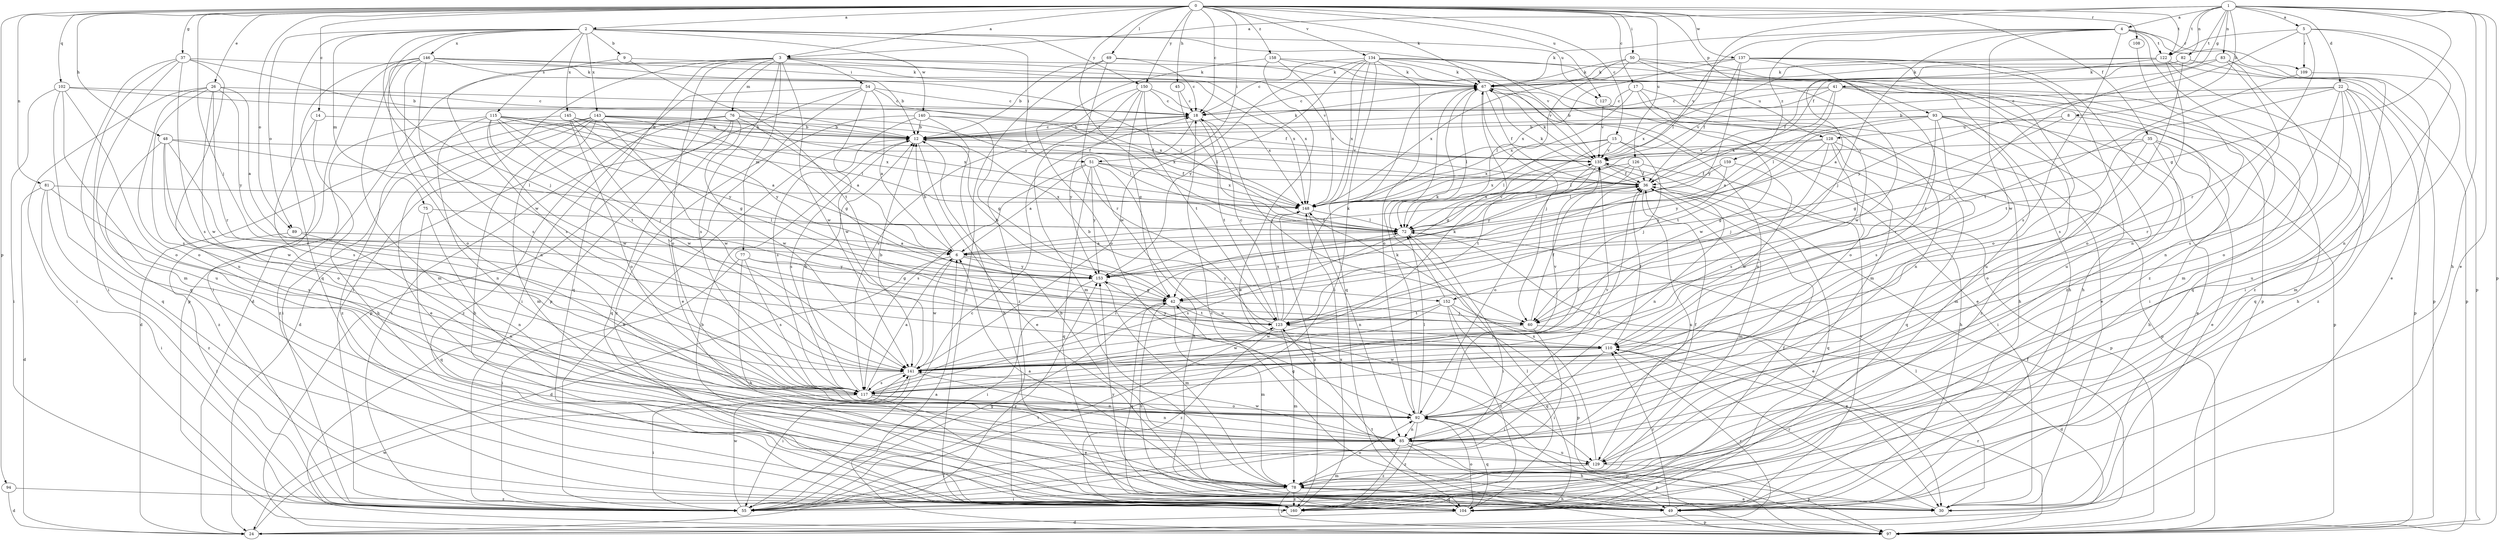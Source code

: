 strict digraph  {
0;
1;
2;
3;
4;
5;
6;
8;
9;
12;
14;
15;
17;
18;
22;
24;
26;
30;
35;
36;
37;
41;
42;
45;
48;
49;
50;
51;
54;
55;
60;
67;
69;
72;
75;
76;
77;
78;
81;
82;
83;
85;
89;
92;
93;
94;
97;
102;
104;
108;
109;
110;
115;
117;
122;
123;
126;
127;
128;
129;
134;
135;
137;
140;
141;
143;
145;
146;
148;
150;
152;
153;
158;
159;
160;
0 -> 2  [label=a];
0 -> 3  [label=a];
0 -> 14  [label=c];
0 -> 15  [label=c];
0 -> 17  [label=c];
0 -> 18  [label=c];
0 -> 26  [label=e];
0 -> 35  [label=f];
0 -> 37  [label=g];
0 -> 45  [label=h];
0 -> 48  [label=h];
0 -> 50  [label=i];
0 -> 51  [label=i];
0 -> 60  [label=j];
0 -> 67  [label=k];
0 -> 69  [label=l];
0 -> 72  [label=l];
0 -> 81  [label=n];
0 -> 89  [label=o];
0 -> 93  [label=p];
0 -> 94  [label=p];
0 -> 102  [label=q];
0 -> 108  [label=r];
0 -> 122  [label=t];
0 -> 126  [label=u];
0 -> 127  [label=u];
0 -> 134  [label=v];
0 -> 137  [label=w];
0 -> 150  [label=y];
0 -> 158  [label=z];
1 -> 3  [label=a];
1 -> 4  [label=a];
1 -> 5  [label=a];
1 -> 8  [label=b];
1 -> 22  [label=d];
1 -> 30  [label=e];
1 -> 36  [label=f];
1 -> 41  [label=g];
1 -> 42  [label=g];
1 -> 49  [label=h];
1 -> 72  [label=l];
1 -> 82  [label=n];
1 -> 83  [label=n];
1 -> 97  [label=p];
1 -> 122  [label=t];
2 -> 9  [label=b];
2 -> 51  [label=i];
2 -> 60  [label=j];
2 -> 75  [label=m];
2 -> 89  [label=o];
2 -> 104  [label=q];
2 -> 115  [label=s];
2 -> 127  [label=u];
2 -> 135  [label=v];
2 -> 140  [label=w];
2 -> 141  [label=w];
2 -> 143  [label=x];
2 -> 145  [label=x];
2 -> 146  [label=x];
2 -> 150  [label=y];
3 -> 24  [label=d];
3 -> 54  [label=i];
3 -> 55  [label=i];
3 -> 76  [label=m];
3 -> 77  [label=m];
3 -> 92  [label=o];
3 -> 97  [label=p];
3 -> 104  [label=q];
3 -> 117  [label=s];
3 -> 128  [label=u];
3 -> 135  [label=v];
3 -> 141  [label=w];
3 -> 148  [label=x];
4 -> 30  [label=e];
4 -> 60  [label=j];
4 -> 67  [label=k];
4 -> 109  [label=r];
4 -> 117  [label=s];
4 -> 122  [label=t];
4 -> 135  [label=v];
4 -> 141  [label=w];
4 -> 159  [label=z];
4 -> 160  [label=z];
5 -> 85  [label=n];
5 -> 97  [label=p];
5 -> 109  [label=r];
5 -> 110  [label=r];
5 -> 122  [label=t];
5 -> 152  [label=y];
6 -> 12  [label=b];
6 -> 24  [label=d];
6 -> 36  [label=f];
6 -> 141  [label=w];
6 -> 152  [label=y];
6 -> 153  [label=y];
8 -> 42  [label=g];
8 -> 110  [label=r];
8 -> 128  [label=u];
9 -> 67  [label=k];
9 -> 117  [label=s];
9 -> 123  [label=t];
12 -> 18  [label=c];
12 -> 30  [label=e];
12 -> 67  [label=k];
12 -> 117  [label=s];
12 -> 135  [label=v];
14 -> 12  [label=b];
14 -> 49  [label=h];
14 -> 117  [label=s];
15 -> 42  [label=g];
15 -> 49  [label=h];
15 -> 60  [label=j];
15 -> 72  [label=l];
15 -> 135  [label=v];
15 -> 148  [label=x];
17 -> 18  [label=c];
17 -> 85  [label=n];
17 -> 92  [label=o];
17 -> 141  [label=w];
17 -> 148  [label=x];
18 -> 12  [label=b];
18 -> 60  [label=j];
18 -> 123  [label=t];
18 -> 153  [label=y];
22 -> 12  [label=b];
22 -> 18  [label=c];
22 -> 78  [label=m];
22 -> 92  [label=o];
22 -> 97  [label=p];
22 -> 117  [label=s];
22 -> 123  [label=t];
22 -> 129  [label=u];
22 -> 160  [label=z];
24 -> 36  [label=f];
24 -> 110  [label=r];
24 -> 141  [label=w];
24 -> 153  [label=y];
26 -> 6  [label=a];
26 -> 18  [label=c];
26 -> 55  [label=i];
26 -> 92  [label=o];
26 -> 110  [label=r];
26 -> 117  [label=s];
26 -> 141  [label=w];
26 -> 153  [label=y];
30 -> 72  [label=l];
30 -> 110  [label=r];
35 -> 30  [label=e];
35 -> 42  [label=g];
35 -> 49  [label=h];
35 -> 55  [label=i];
35 -> 92  [label=o];
35 -> 135  [label=v];
36 -> 67  [label=k];
36 -> 78  [label=m];
36 -> 104  [label=q];
36 -> 129  [label=u];
36 -> 148  [label=x];
37 -> 12  [label=b];
37 -> 55  [label=i];
37 -> 67  [label=k];
37 -> 78  [label=m];
37 -> 104  [label=q];
37 -> 117  [label=s];
37 -> 129  [label=u];
41 -> 12  [label=b];
41 -> 18  [label=c];
41 -> 49  [label=h];
41 -> 55  [label=i];
41 -> 72  [label=l];
41 -> 104  [label=q];
41 -> 135  [label=v];
41 -> 148  [label=x];
42 -> 12  [label=b];
42 -> 49  [label=h];
42 -> 60  [label=j];
42 -> 78  [label=m];
42 -> 104  [label=q];
42 -> 123  [label=t];
45 -> 18  [label=c];
45 -> 72  [label=l];
48 -> 72  [label=l];
48 -> 92  [label=o];
48 -> 110  [label=r];
48 -> 135  [label=v];
48 -> 141  [label=w];
48 -> 160  [label=z];
49 -> 18  [label=c];
49 -> 97  [label=p];
49 -> 110  [label=r];
49 -> 135  [label=v];
49 -> 153  [label=y];
50 -> 49  [label=h];
50 -> 67  [label=k];
50 -> 72  [label=l];
50 -> 129  [label=u];
50 -> 141  [label=w];
50 -> 148  [label=x];
51 -> 6  [label=a];
51 -> 36  [label=f];
51 -> 49  [label=h];
51 -> 104  [label=q];
51 -> 117  [label=s];
51 -> 129  [label=u];
51 -> 148  [label=x];
51 -> 153  [label=y];
54 -> 6  [label=a];
54 -> 18  [label=c];
54 -> 30  [label=e];
54 -> 55  [label=i];
54 -> 97  [label=p];
54 -> 141  [label=w];
54 -> 148  [label=x];
55 -> 12  [label=b];
55 -> 18  [label=c];
55 -> 42  [label=g];
55 -> 123  [label=t];
55 -> 141  [label=w];
60 -> 24  [label=d];
60 -> 36  [label=f];
60 -> 55  [label=i];
60 -> 141  [label=w];
67 -> 18  [label=c];
67 -> 30  [label=e];
67 -> 36  [label=f];
67 -> 49  [label=h];
67 -> 60  [label=j];
67 -> 72  [label=l];
67 -> 85  [label=n];
69 -> 12  [label=b];
69 -> 18  [label=c];
69 -> 67  [label=k];
69 -> 110  [label=r];
69 -> 160  [label=z];
72 -> 6  [label=a];
72 -> 30  [label=e];
72 -> 55  [label=i];
72 -> 117  [label=s];
72 -> 135  [label=v];
75 -> 72  [label=l];
75 -> 85  [label=n];
75 -> 104  [label=q];
76 -> 6  [label=a];
76 -> 12  [label=b];
76 -> 24  [label=d];
76 -> 55  [label=i];
76 -> 72  [label=l];
76 -> 104  [label=q];
76 -> 141  [label=w];
76 -> 160  [label=z];
77 -> 42  [label=g];
77 -> 49  [label=h];
77 -> 55  [label=i];
77 -> 117  [label=s];
77 -> 153  [label=y];
78 -> 6  [label=a];
78 -> 12  [label=b];
78 -> 30  [label=e];
78 -> 49  [label=h];
78 -> 55  [label=i];
78 -> 92  [label=o];
78 -> 97  [label=p];
78 -> 104  [label=q];
78 -> 160  [label=z];
81 -> 24  [label=d];
81 -> 55  [label=i];
81 -> 117  [label=s];
81 -> 148  [label=x];
81 -> 160  [label=z];
82 -> 36  [label=f];
82 -> 67  [label=k];
82 -> 97  [label=p];
82 -> 117  [label=s];
83 -> 60  [label=j];
83 -> 67  [label=k];
83 -> 78  [label=m];
83 -> 85  [label=n];
83 -> 160  [label=z];
85 -> 36  [label=f];
85 -> 42  [label=g];
85 -> 49  [label=h];
85 -> 55  [label=i];
85 -> 97  [label=p];
85 -> 129  [label=u];
85 -> 141  [label=w];
85 -> 160  [label=z];
89 -> 6  [label=a];
89 -> 55  [label=i];
89 -> 85  [label=n];
92 -> 67  [label=k];
92 -> 72  [label=l];
92 -> 85  [label=n];
92 -> 97  [label=p];
92 -> 104  [label=q];
92 -> 135  [label=v];
92 -> 160  [label=z];
93 -> 6  [label=a];
93 -> 12  [label=b];
93 -> 30  [label=e];
93 -> 78  [label=m];
93 -> 97  [label=p];
93 -> 110  [label=r];
93 -> 117  [label=s];
93 -> 123  [label=t];
93 -> 160  [label=z];
94 -> 24  [label=d];
94 -> 160  [label=z];
97 -> 6  [label=a];
97 -> 110  [label=r];
97 -> 123  [label=t];
102 -> 18  [label=c];
102 -> 36  [label=f];
102 -> 55  [label=i];
102 -> 92  [label=o];
102 -> 104  [label=q];
102 -> 129  [label=u];
104 -> 12  [label=b];
104 -> 24  [label=d];
104 -> 36  [label=f];
104 -> 72  [label=l];
104 -> 92  [label=o];
108 -> 85  [label=n];
109 -> 55  [label=i];
109 -> 123  [label=t];
110 -> 36  [label=f];
110 -> 55  [label=i];
110 -> 141  [label=w];
110 -> 153  [label=y];
115 -> 6  [label=a];
115 -> 12  [label=b];
115 -> 60  [label=j];
115 -> 72  [label=l];
115 -> 85  [label=n];
115 -> 123  [label=t];
115 -> 141  [label=w];
115 -> 148  [label=x];
115 -> 153  [label=y];
115 -> 160  [label=z];
117 -> 6  [label=a];
117 -> 12  [label=b];
117 -> 30  [label=e];
117 -> 36  [label=f];
117 -> 55  [label=i];
117 -> 72  [label=l];
117 -> 85  [label=n];
117 -> 92  [label=o];
122 -> 6  [label=a];
122 -> 67  [label=k];
122 -> 92  [label=o];
122 -> 97  [label=p];
122 -> 104  [label=q];
122 -> 148  [label=x];
123 -> 12  [label=b];
123 -> 18  [label=c];
123 -> 67  [label=k];
123 -> 78  [label=m];
123 -> 110  [label=r];
123 -> 148  [label=x];
123 -> 160  [label=z];
126 -> 36  [label=f];
126 -> 72  [label=l];
126 -> 97  [label=p];
126 -> 148  [label=x];
126 -> 153  [label=y];
127 -> 30  [label=e];
127 -> 135  [label=v];
128 -> 60  [label=j];
128 -> 72  [label=l];
128 -> 97  [label=p];
128 -> 104  [label=q];
128 -> 117  [label=s];
128 -> 135  [label=v];
128 -> 153  [label=y];
129 -> 36  [label=f];
129 -> 78  [label=m];
129 -> 97  [label=p];
129 -> 148  [label=x];
134 -> 18  [label=c];
134 -> 49  [label=h];
134 -> 55  [label=i];
134 -> 67  [label=k];
134 -> 78  [label=m];
134 -> 92  [label=o];
134 -> 97  [label=p];
134 -> 104  [label=q];
134 -> 141  [label=w];
134 -> 148  [label=x];
134 -> 153  [label=y];
135 -> 36  [label=f];
135 -> 67  [label=k];
135 -> 85  [label=n];
135 -> 92  [label=o];
135 -> 123  [label=t];
137 -> 36  [label=f];
137 -> 67  [label=k];
137 -> 92  [label=o];
137 -> 110  [label=r];
137 -> 129  [label=u];
137 -> 148  [label=x];
137 -> 153  [label=y];
137 -> 160  [label=z];
140 -> 12  [label=b];
140 -> 42  [label=g];
140 -> 49  [label=h];
140 -> 117  [label=s];
140 -> 148  [label=x];
140 -> 160  [label=z];
141 -> 12  [label=b];
141 -> 55  [label=i];
141 -> 67  [label=k];
141 -> 85  [label=n];
141 -> 117  [label=s];
141 -> 135  [label=v];
143 -> 12  [label=b];
143 -> 24  [label=d];
143 -> 30  [label=e];
143 -> 36  [label=f];
143 -> 42  [label=g];
143 -> 49  [label=h];
143 -> 55  [label=i];
143 -> 78  [label=m];
143 -> 141  [label=w];
143 -> 148  [label=x];
145 -> 12  [label=b];
145 -> 36  [label=f];
145 -> 42  [label=g];
145 -> 92  [label=o];
145 -> 141  [label=w];
145 -> 153  [label=y];
145 -> 160  [label=z];
146 -> 12  [label=b];
146 -> 55  [label=i];
146 -> 67  [label=k];
146 -> 72  [label=l];
146 -> 78  [label=m];
146 -> 85  [label=n];
146 -> 92  [label=o];
146 -> 97  [label=p];
146 -> 117  [label=s];
146 -> 148  [label=x];
148 -> 72  [label=l];
148 -> 85  [label=n];
148 -> 160  [label=z];
150 -> 18  [label=c];
150 -> 42  [label=g];
150 -> 78  [label=m];
150 -> 117  [label=s];
150 -> 123  [label=t];
150 -> 148  [label=x];
150 -> 160  [label=z];
152 -> 30  [label=e];
152 -> 67  [label=k];
152 -> 97  [label=p];
152 -> 104  [label=q];
152 -> 123  [label=t];
152 -> 141  [label=w];
152 -> 160  [label=z];
153 -> 42  [label=g];
153 -> 55  [label=i];
153 -> 78  [label=m];
158 -> 30  [label=e];
158 -> 67  [label=k];
158 -> 92  [label=o];
158 -> 135  [label=v];
158 -> 148  [label=x];
159 -> 36  [label=f];
159 -> 72  [label=l];
159 -> 141  [label=w];
159 -> 153  [label=y];
160 -> 148  [label=x];
}
